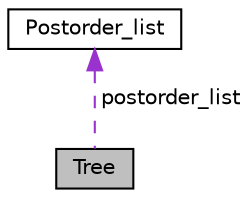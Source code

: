 digraph "Tree"
{
 // INTERACTIVE_SVG=YES
 // LATEX_PDF_SIZE
  bgcolor="transparent";
  edge [fontname="Helvetica",fontsize="10",labelfontname="Helvetica",labelfontsize="10"];
  node [fontname="Helvetica",fontsize="10",shape=record];
  Node1 [label="Tree",height=0.2,width=0.4,color="black", fillcolor="grey75", style="filled", fontcolor="black",tooltip="Tree data structure."];
  Node2 -> Node1 [dir="back",color="darkorchid3",fontsize="10",style="dashed",label=" postorder_list" ,fontname="Helvetica"];
  Node2 [label="Postorder_list",height=0.2,width=0.4,color="black",URL="$structPostorder__list.html",tooltip="Postorder data structure."];
}
